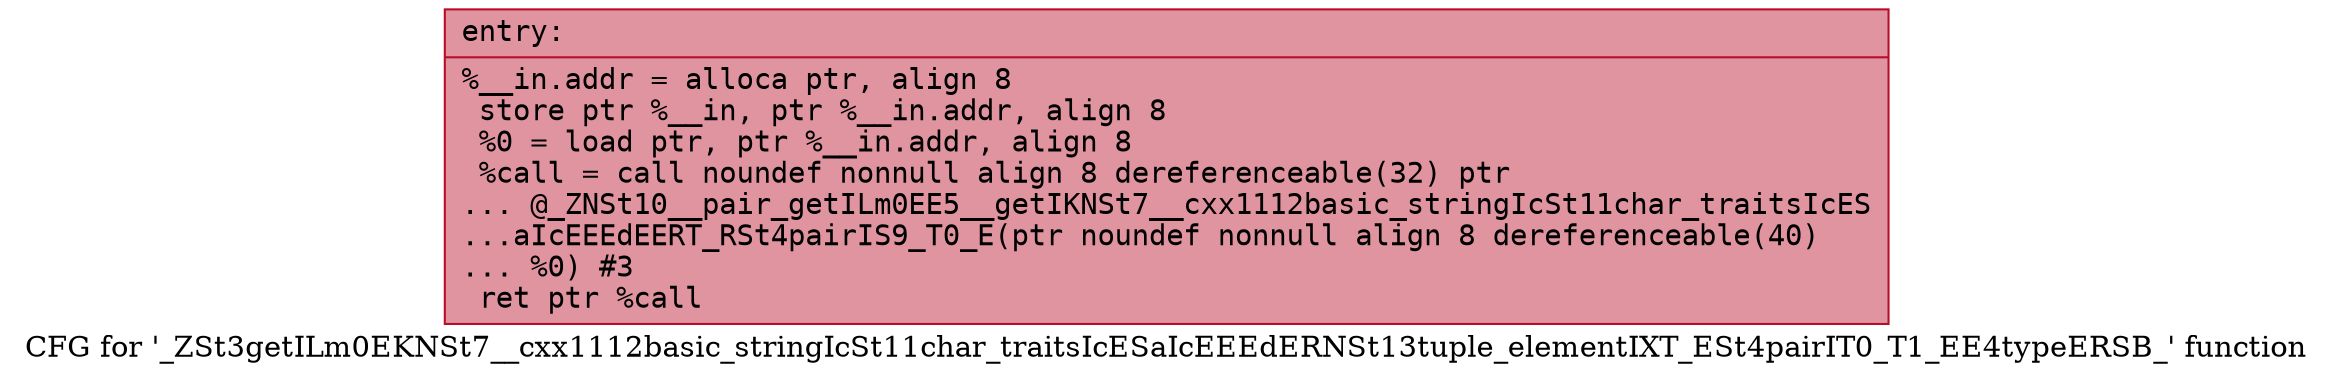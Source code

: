 digraph "CFG for '_ZSt3getILm0EKNSt7__cxx1112basic_stringIcSt11char_traitsIcESaIcEEEdERNSt13tuple_elementIXT_ESt4pairIT0_T1_EE4typeERSB_' function" {
	label="CFG for '_ZSt3getILm0EKNSt7__cxx1112basic_stringIcSt11char_traitsIcESaIcEEEdERNSt13tuple_elementIXT_ESt4pairIT0_T1_EE4typeERSB_' function";

	Node0x556bfe9f9470 [shape=record,color="#b70d28ff", style=filled, fillcolor="#b70d2870" fontname="Courier",label="{entry:\l|  %__in.addr = alloca ptr, align 8\l  store ptr %__in, ptr %__in.addr, align 8\l  %0 = load ptr, ptr %__in.addr, align 8\l  %call = call noundef nonnull align 8 dereferenceable(32) ptr\l... @_ZNSt10__pair_getILm0EE5__getIKNSt7__cxx1112basic_stringIcSt11char_traitsIcES\l...aIcEEEdEERT_RSt4pairIS9_T0_E(ptr noundef nonnull align 8 dereferenceable(40)\l... %0) #3\l  ret ptr %call\l}"];
}
